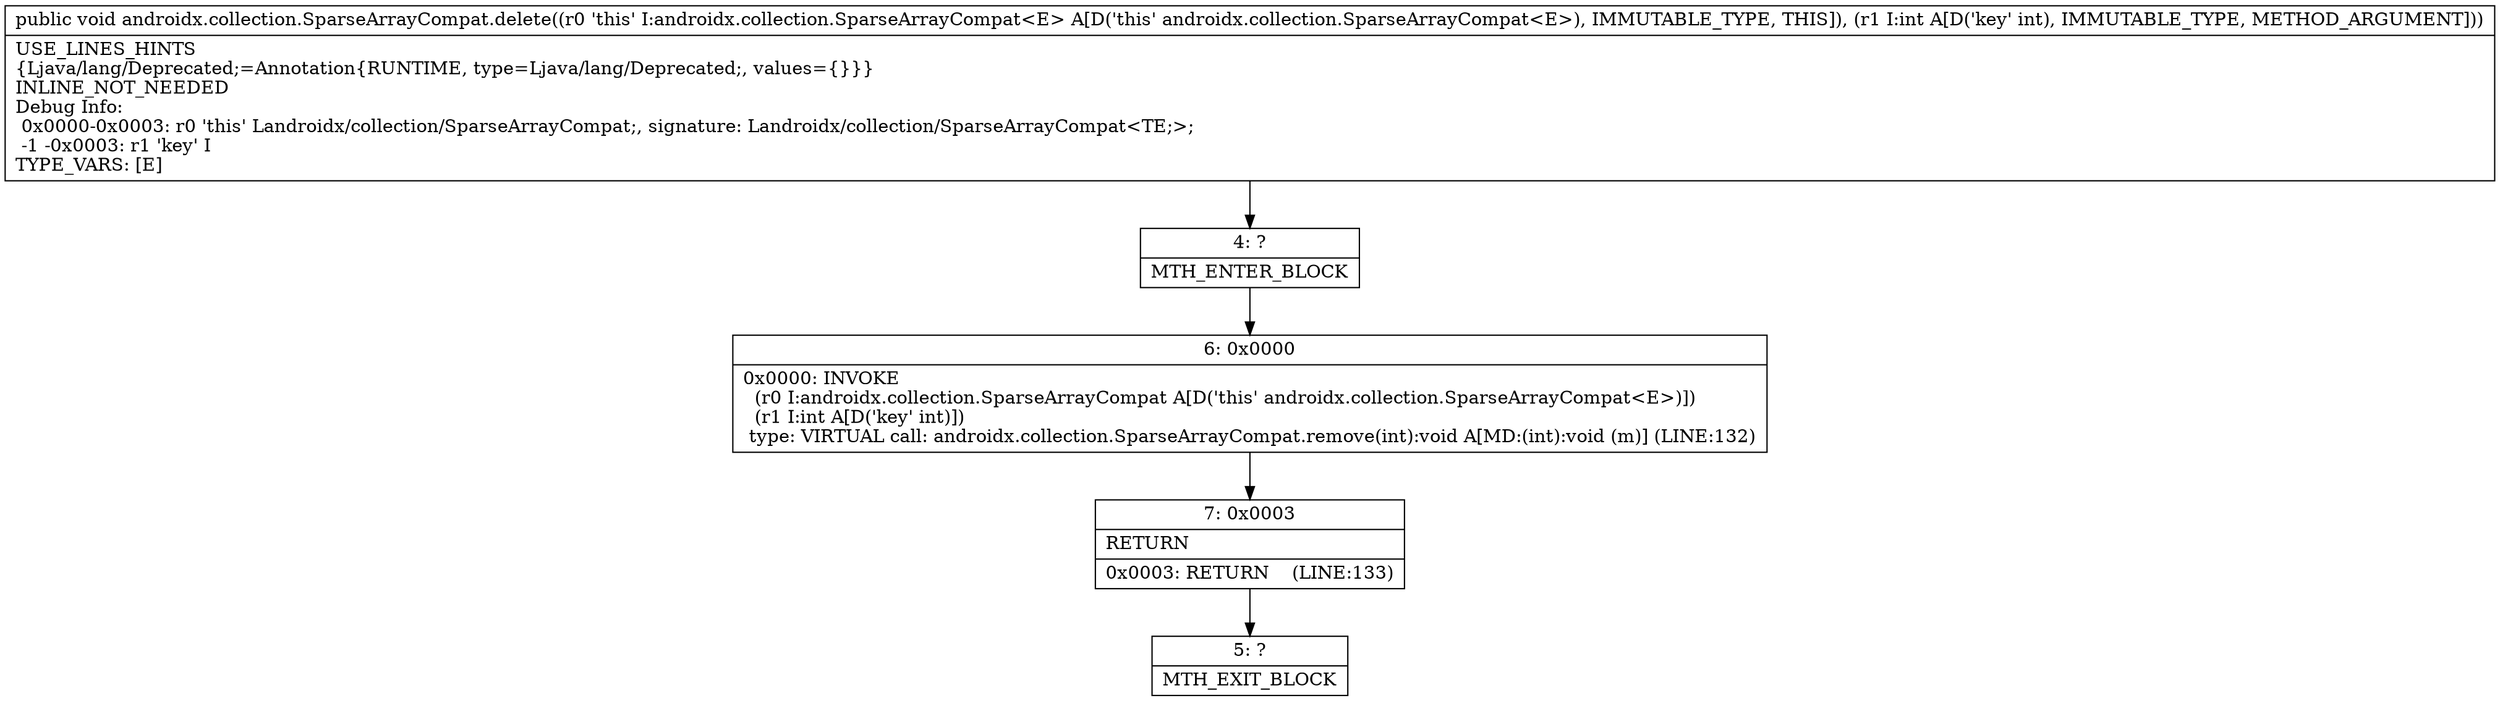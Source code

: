 digraph "CFG forandroidx.collection.SparseArrayCompat.delete(I)V" {
Node_4 [shape=record,label="{4\:\ ?|MTH_ENTER_BLOCK\l}"];
Node_6 [shape=record,label="{6\:\ 0x0000|0x0000: INVOKE  \l  (r0 I:androidx.collection.SparseArrayCompat A[D('this' androidx.collection.SparseArrayCompat\<E\>)])\l  (r1 I:int A[D('key' int)])\l type: VIRTUAL call: androidx.collection.SparseArrayCompat.remove(int):void A[MD:(int):void (m)] (LINE:132)\l}"];
Node_7 [shape=record,label="{7\:\ 0x0003|RETURN\l|0x0003: RETURN    (LINE:133)\l}"];
Node_5 [shape=record,label="{5\:\ ?|MTH_EXIT_BLOCK\l}"];
MethodNode[shape=record,label="{public void androidx.collection.SparseArrayCompat.delete((r0 'this' I:androidx.collection.SparseArrayCompat\<E\> A[D('this' androidx.collection.SparseArrayCompat\<E\>), IMMUTABLE_TYPE, THIS]), (r1 I:int A[D('key' int), IMMUTABLE_TYPE, METHOD_ARGUMENT]))  | USE_LINES_HINTS\l\{Ljava\/lang\/Deprecated;=Annotation\{RUNTIME, type=Ljava\/lang\/Deprecated;, values=\{\}\}\}\lINLINE_NOT_NEEDED\lDebug Info:\l  0x0000\-0x0003: r0 'this' Landroidx\/collection\/SparseArrayCompat;, signature: Landroidx\/collection\/SparseArrayCompat\<TE;\>;\l  \-1 \-0x0003: r1 'key' I\lTYPE_VARS: [E]\l}"];
MethodNode -> Node_4;Node_4 -> Node_6;
Node_6 -> Node_7;
Node_7 -> Node_5;
}

